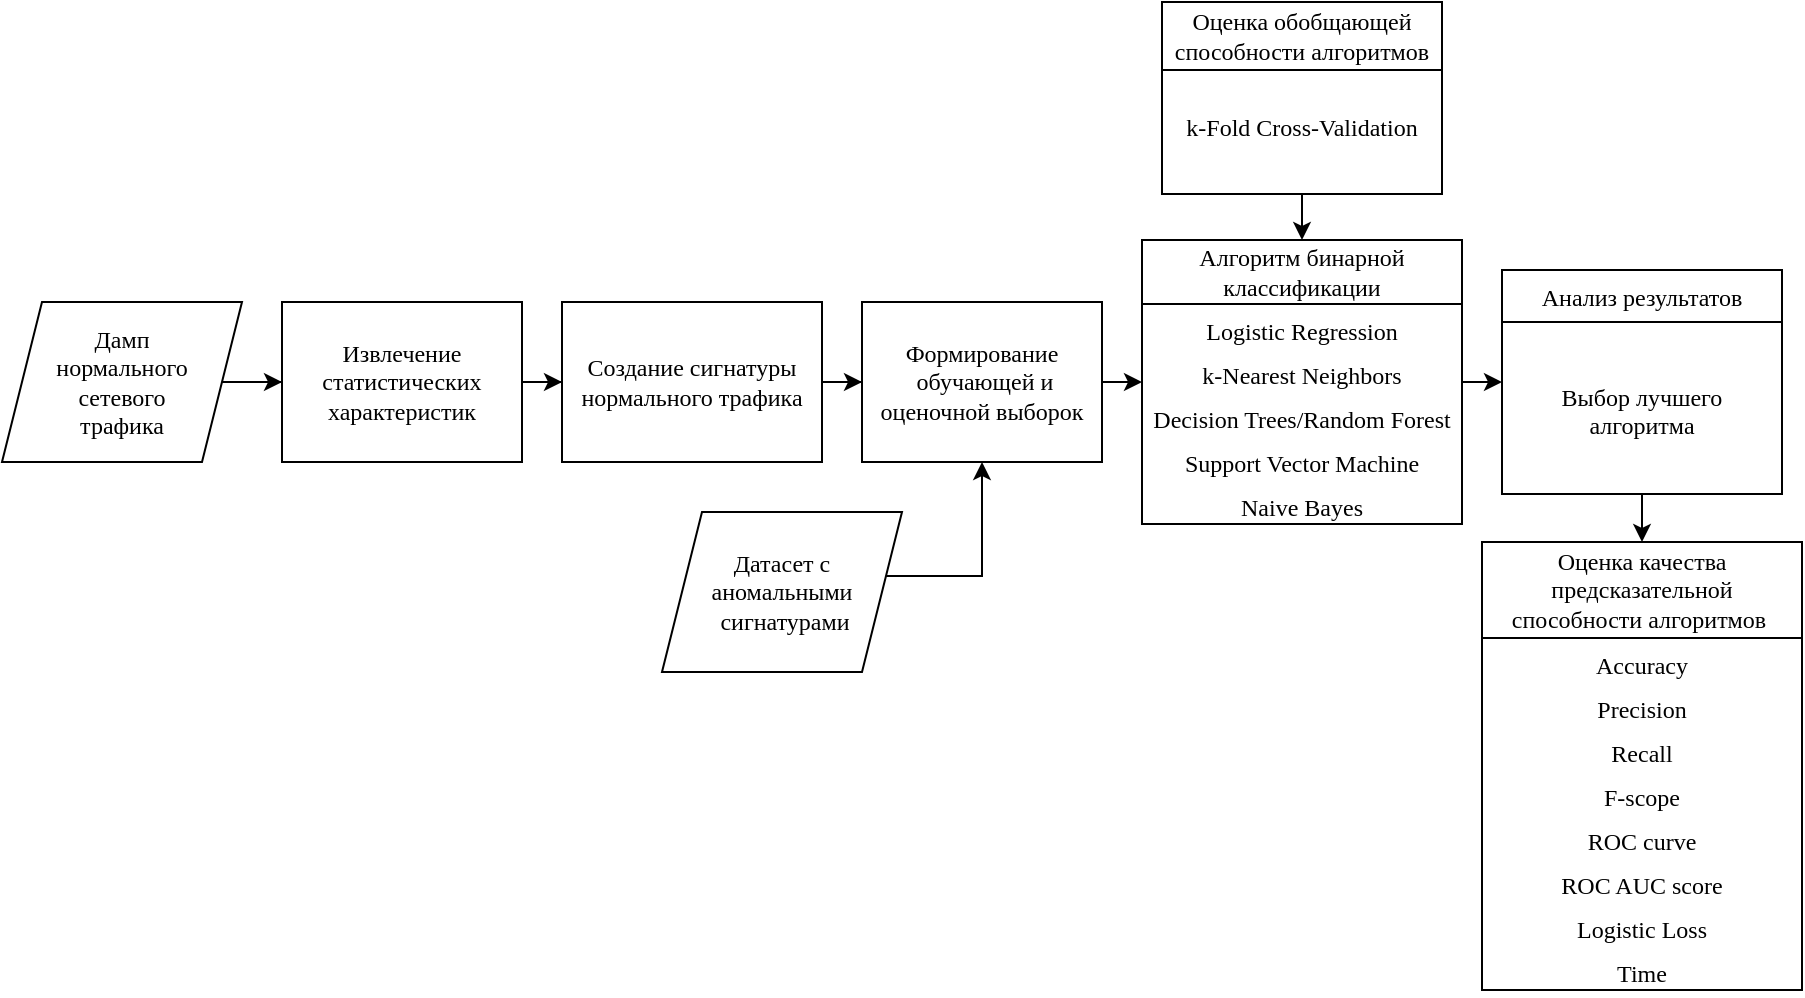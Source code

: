 <mxfile version="14.6.6" type="device" pages="2"><diagram id="DGTBNWo4RLYqFkZtOFa8" name="Page-1"><mxGraphModel dx="1038" dy="523" grid="1" gridSize="10" guides="1" tooltips="1" connect="1" arrows="1" fold="1" page="1" pageScale="1" pageWidth="827" pageHeight="1169" math="0" shadow="0"><root><mxCell id="0"/><mxCell id="1" parent="0"/><mxCell id="DqEvsfQPpHFTcFBO0of5-3" value="" style="edgeStyle=orthogonalEdgeStyle;rounded=0;orthogonalLoop=1;jettySize=auto;html=1;" parent="1" source="DqEvsfQPpHFTcFBO0of5-1" target="DqEvsfQPpHFTcFBO0of5-2" edge="1"><mxGeometry relative="1" as="geometry"/></mxCell><mxCell id="DqEvsfQPpHFTcFBO0of5-1" value="&lt;font face=&quot;Times New Roman&quot;&gt;Дамп &lt;br&gt;нормального &lt;br&gt;сетевого &lt;br&gt;трафика&lt;/font&gt;" style="shape=parallelogram;perimeter=parallelogramPerimeter;whiteSpace=wrap;html=1;fixedSize=1;" parent="1" vertex="1"><mxGeometry x="90" y="180" width="120" height="80" as="geometry"/></mxCell><mxCell id="DqEvsfQPpHFTcFBO0of5-5" value="" style="edgeStyle=orthogonalEdgeStyle;rounded=0;orthogonalLoop=1;jettySize=auto;html=1;" parent="1" source="DqEvsfQPpHFTcFBO0of5-2" target="DqEvsfQPpHFTcFBO0of5-4" edge="1"><mxGeometry relative="1" as="geometry"/></mxCell><mxCell id="DqEvsfQPpHFTcFBO0of5-2" value="&lt;span style=&quot;font-family: &amp;#34;times new roman&amp;#34;&quot;&gt;Извлечение статистических&lt;/span&gt;&lt;br style=&quot;font-family: &amp;#34;times new roman&amp;#34;&quot;&gt;&lt;span style=&quot;font-family: &amp;#34;times new roman&amp;#34;&quot;&gt;характеристик&lt;/span&gt;" style="rounded=0;whiteSpace=wrap;html=1;" parent="1" vertex="1"><mxGeometry x="230" y="180" width="120" height="80" as="geometry"/></mxCell><mxCell id="DqEvsfQPpHFTcFBO0of5-7" value="" style="edgeStyle=orthogonalEdgeStyle;rounded=0;orthogonalLoop=1;jettySize=auto;html=1;" parent="1" source="DqEvsfQPpHFTcFBO0of5-4" target="DqEvsfQPpHFTcFBO0of5-6" edge="1"><mxGeometry relative="1" as="geometry"/></mxCell><mxCell id="DqEvsfQPpHFTcFBO0of5-4" value="&lt;span style=&quot;font-family: &amp;#34;times new roman&amp;#34;&quot;&gt;Создание сигнатуры нормального трафика&lt;/span&gt;" style="rounded=0;whiteSpace=wrap;html=1;" parent="1" vertex="1"><mxGeometry x="370" y="180" width="130" height="80" as="geometry"/></mxCell><mxCell id="kuRrh3I432XYH6VGHdk0-19" style="edgeStyle=orthogonalEdgeStyle;rounded=0;orthogonalLoop=1;jettySize=auto;html=1;" edge="1" parent="1" source="DqEvsfQPpHFTcFBO0of5-6"><mxGeometry relative="1" as="geometry"><mxPoint x="660" y="220" as="targetPoint"/></mxGeometry></mxCell><mxCell id="DqEvsfQPpHFTcFBO0of5-6" value="&lt;font face=&quot;Times New Roman&quot;&gt;Формирование&lt;br&gt;&amp;nbsp;обучающей и оценочной выборок&lt;/font&gt;" style="rounded=0;whiteSpace=wrap;html=1;" parent="1" vertex="1"><mxGeometry x="520" y="180" width="120" height="80" as="geometry"/></mxCell><mxCell id="kuRrh3I432XYH6VGHdk0-21" style="edgeStyle=orthogonalEdgeStyle;rounded=0;orthogonalLoop=1;jettySize=auto;html=1;" edge="1" parent="1" source="DqEvsfQPpHFTcFBO0of5-9"><mxGeometry relative="1" as="geometry"><mxPoint x="840" y="220" as="targetPoint"/></mxGeometry></mxCell><mxCell id="DqEvsfQPpHFTcFBO0of5-9" value="Алгоритм бинарной классификации" style="swimlane;fontStyle=0;childLayout=stackLayout;horizontal=1;startSize=32;fillColor=none;horizontalStack=0;resizeParent=1;resizeParentMax=0;resizeLast=0;collapsible=1;marginBottom=0;fontFamily=Times New Roman;whiteSpace=wrap;" parent="1" vertex="1"><mxGeometry x="660" y="149" width="160" height="142" as="geometry"/></mxCell><mxCell id="DqEvsfQPpHFTcFBO0of5-10" value="Logistic Regression" style="text;strokeColor=none;fillColor=none;align=center;verticalAlign=top;spacingLeft=4;spacingRight=4;overflow=hidden;rotatable=0;points=[[0,0.5],[1,0.5]];portConstraint=eastwest;fontFamily=Times New Roman;" parent="DqEvsfQPpHFTcFBO0of5-9" vertex="1"><mxGeometry y="32" width="160" height="22" as="geometry"/></mxCell><mxCell id="DqEvsfQPpHFTcFBO0of5-11" value="k-Nearest Neighbors" style="text;strokeColor=none;fillColor=none;align=center;verticalAlign=top;spacingLeft=4;spacingRight=4;overflow=hidden;rotatable=0;points=[[0,0.5],[1,0.5]];portConstraint=eastwest;fontFamily=Times New Roman;" parent="DqEvsfQPpHFTcFBO0of5-9" vertex="1"><mxGeometry y="54" width="160" height="22" as="geometry"/></mxCell><mxCell id="DqEvsfQPpHFTcFBO0of5-12" value="Decision Trees/Random Forest" style="text;strokeColor=none;fillColor=none;align=center;verticalAlign=top;spacingLeft=4;spacingRight=4;overflow=hidden;rotatable=0;points=[[0,0.5],[1,0.5]];portConstraint=eastwest;fontFamily=Times New Roman;" parent="DqEvsfQPpHFTcFBO0of5-9" vertex="1"><mxGeometry y="76" width="160" height="22" as="geometry"/></mxCell><mxCell id="DqEvsfQPpHFTcFBO0of5-18" value="Support Vector Machine" style="text;strokeColor=none;fillColor=none;align=center;verticalAlign=top;spacingLeft=4;spacingRight=4;overflow=hidden;rotatable=0;points=[[0,0.5],[1,0.5]];portConstraint=eastwest;fontFamily=Times New Roman;" parent="DqEvsfQPpHFTcFBO0of5-9" vertex="1"><mxGeometry y="98" width="160" height="22" as="geometry"/></mxCell><mxCell id="DqEvsfQPpHFTcFBO0of5-19" value="Naive Bayes" style="text;strokeColor=none;fillColor=none;align=center;verticalAlign=top;spacingLeft=4;spacingRight=4;overflow=hidden;rotatable=0;points=[[0,0.5],[1,0.5]];portConstraint=eastwest;fontFamily=Times New Roman;" parent="DqEvsfQPpHFTcFBO0of5-9" vertex="1"><mxGeometry y="120" width="160" height="22" as="geometry"/></mxCell><mxCell id="kuRrh3I432XYH6VGHdk0-22" style="edgeStyle=orthogonalEdgeStyle;rounded=0;orthogonalLoop=1;jettySize=auto;html=1;entryX=0.5;entryY=0;entryDx=0;entryDy=0;" edge="1" parent="1" source="DqEvsfQPpHFTcFBO0of5-25" target="kuRrh3I432XYH6VGHdk0-6"><mxGeometry relative="1" as="geometry"/></mxCell><mxCell id="DqEvsfQPpHFTcFBO0of5-25" value="Анализ результатов" style="swimlane;fontStyle=0;childLayout=stackLayout;horizontal=1;startSize=26;fillColor=none;horizontalStack=0;resizeParent=1;resizeParentMax=0;resizeLast=0;collapsible=1;marginBottom=0;fontFamily=Times New Roman;" parent="1" vertex="1"><mxGeometry x="840" y="164" width="140" height="112" as="geometry"/></mxCell><mxCell id="DqEvsfQPpHFTcFBO0of5-26" value=" " style="text;strokeColor=none;fillColor=none;align=left;verticalAlign=top;spacingLeft=4;spacingRight=4;overflow=hidden;rotatable=0;points=[[0,0.5],[1,0.5]];portConstraint=eastwest;" parent="DqEvsfQPpHFTcFBO0of5-25" vertex="1"><mxGeometry y="26" width="140" height="24" as="geometry"/></mxCell><mxCell id="DqEvsfQPpHFTcFBO0of5-27" value="Выбор лучшего алгоритма" style="text;strokeColor=none;fillColor=none;align=center;verticalAlign=top;spacingLeft=4;spacingRight=4;overflow=hidden;rotatable=0;points=[[0,0.5],[1,0.5]];portConstraint=eastwest;whiteSpace=wrap;fontFamily=Times New Roman;" parent="DqEvsfQPpHFTcFBO0of5-25" vertex="1"><mxGeometry y="50" width="140" height="38" as="geometry"/></mxCell><mxCell id="DqEvsfQPpHFTcFBO0of5-28" value=" " style="text;strokeColor=none;fillColor=none;align=left;verticalAlign=top;spacingLeft=4;spacingRight=4;overflow=hidden;rotatable=0;points=[[0,0.5],[1,0.5]];portConstraint=eastwest;" parent="DqEvsfQPpHFTcFBO0of5-25" vertex="1"><mxGeometry y="88" width="140" height="24" as="geometry"/></mxCell><mxCell id="evLhqN8IYcDCkMjqsWbk-2" style="edgeStyle=orthogonalEdgeStyle;rounded=0;orthogonalLoop=1;jettySize=auto;html=1;entryX=0.5;entryY=1;entryDx=0;entryDy=0;exitX=1;exitY=0.5;exitDx=0;exitDy=0;" parent="1" source="evLhqN8IYcDCkMjqsWbk-1" target="DqEvsfQPpHFTcFBO0of5-6" edge="1"><mxGeometry relative="1" as="geometry"><Array as="points"><mxPoint x="580" y="317"/></Array></mxGeometry></mxCell><mxCell id="evLhqN8IYcDCkMjqsWbk-1" value="&lt;font face=&quot;Times New Roman&quot;&gt;Датасет с &lt;br&gt;аномальными&lt;br&gt;&amp;nbsp;сигнатурами&lt;/font&gt;" style="shape=parallelogram;perimeter=parallelogramPerimeter;whiteSpace=wrap;html=1;fixedSize=1;sketch=0;" parent="1" vertex="1"><mxGeometry x="420" y="285" width="120" height="80" as="geometry"/></mxCell><mxCell id="kuRrh3I432XYH6VGHdk0-12" style="edgeStyle=orthogonalEdgeStyle;rounded=0;orthogonalLoop=1;jettySize=auto;html=1;entryX=0.5;entryY=0;entryDx=0;entryDy=0;" edge="1" parent="1" source="kuRrh3I432XYH6VGHdk0-2" target="DqEvsfQPpHFTcFBO0of5-9"><mxGeometry relative="1" as="geometry"/></mxCell><mxCell id="kuRrh3I432XYH6VGHdk0-2" value="Оценка обобщающей способности алгоритмов" style="swimlane;fontStyle=0;childLayout=stackLayout;horizontal=1;startSize=34;fillColor=none;horizontalStack=0;resizeParent=1;resizeParentMax=0;resizeLast=0;collapsible=1;marginBottom=0;fontFamily=Times New Roman;whiteSpace=wrap;" vertex="1" parent="1"><mxGeometry x="670" y="30" width="140" height="96" as="geometry"/></mxCell><mxCell id="kuRrh3I432XYH6VGHdk0-3" value=" " style="text;strokeColor=none;fillColor=none;align=left;verticalAlign=top;spacingLeft=4;spacingRight=4;overflow=hidden;rotatable=0;points=[[0,0.5],[1,0.5]];portConstraint=eastwest;" vertex="1" parent="kuRrh3I432XYH6VGHdk0-2"><mxGeometry y="34" width="140" height="15" as="geometry"/></mxCell><mxCell id="kuRrh3I432XYH6VGHdk0-4" value="k-Fold Cross-Validation" style="text;strokeColor=none;fillColor=none;align=center;verticalAlign=top;spacingLeft=4;spacingRight=4;overflow=hidden;rotatable=0;points=[[0,0.5],[1,0.5]];portConstraint=eastwest;whiteSpace=wrap;fontFamily=Times New Roman;" vertex="1" parent="kuRrh3I432XYH6VGHdk0-2"><mxGeometry y="49" width="140" height="32" as="geometry"/></mxCell><mxCell id="kuRrh3I432XYH6VGHdk0-5" value=" " style="text;strokeColor=none;fillColor=none;align=left;verticalAlign=top;spacingLeft=4;spacingRight=4;overflow=hidden;rotatable=0;points=[[0,0.5],[1,0.5]];portConstraint=eastwest;" vertex="1" parent="kuRrh3I432XYH6VGHdk0-2"><mxGeometry y="81" width="140" height="15" as="geometry"/></mxCell><mxCell id="kuRrh3I432XYH6VGHdk0-6" value="Оценка качества предсказательной способности алгоритмов " style="swimlane;fontStyle=0;childLayout=stackLayout;horizontal=1;startSize=48;fillColor=none;horizontalStack=0;resizeParent=1;resizeParentMax=0;resizeLast=0;collapsible=1;marginBottom=0;fontFamily=Times New Roman;whiteSpace=wrap;" vertex="1" parent="1"><mxGeometry x="830" y="300" width="160" height="224" as="geometry"/></mxCell><mxCell id="kuRrh3I432XYH6VGHdk0-7" value="Accuracy" style="text;strokeColor=none;fillColor=none;align=center;verticalAlign=top;spacingLeft=4;spacingRight=4;overflow=hidden;rotatable=0;points=[[0,0.5],[1,0.5]];portConstraint=eastwest;fontFamily=Times New Roman;" vertex="1" parent="kuRrh3I432XYH6VGHdk0-6"><mxGeometry y="48" width="160" height="22" as="geometry"/></mxCell><mxCell id="kuRrh3I432XYH6VGHdk0-8" value="Precision" style="text;strokeColor=none;fillColor=none;align=center;verticalAlign=top;spacingLeft=4;spacingRight=4;overflow=hidden;rotatable=0;points=[[0,0.5],[1,0.5]];portConstraint=eastwest;fontFamily=Times New Roman;" vertex="1" parent="kuRrh3I432XYH6VGHdk0-6"><mxGeometry y="70" width="160" height="22" as="geometry"/></mxCell><mxCell id="kuRrh3I432XYH6VGHdk0-13" value="Recall" style="text;strokeColor=none;fillColor=none;align=center;verticalAlign=top;spacingLeft=4;spacingRight=4;overflow=hidden;rotatable=0;points=[[0,0.5],[1,0.5]];portConstraint=eastwest;fontFamily=Times New Roman;" vertex="1" parent="kuRrh3I432XYH6VGHdk0-6"><mxGeometry y="92" width="160" height="22" as="geometry"/></mxCell><mxCell id="kuRrh3I432XYH6VGHdk0-9" value="F-scope" style="text;strokeColor=none;fillColor=none;align=center;verticalAlign=top;spacingLeft=4;spacingRight=4;overflow=hidden;rotatable=0;points=[[0,0.5],[1,0.5]];portConstraint=eastwest;fontFamily=Times New Roman;" vertex="1" parent="kuRrh3I432XYH6VGHdk0-6"><mxGeometry y="114" width="160" height="22" as="geometry"/></mxCell><mxCell id="kuRrh3I432XYH6VGHdk0-14" value="ROC curve" style="text;strokeColor=none;fillColor=none;align=center;verticalAlign=top;spacingLeft=4;spacingRight=4;overflow=hidden;rotatable=0;points=[[0,0.5],[1,0.5]];portConstraint=eastwest;fontFamily=Times New Roman;" vertex="1" parent="kuRrh3I432XYH6VGHdk0-6"><mxGeometry y="136" width="160" height="22" as="geometry"/></mxCell><mxCell id="kuRrh3I432XYH6VGHdk0-10" value="ROC AUC score" style="text;strokeColor=none;fillColor=none;align=center;verticalAlign=top;spacingLeft=4;spacingRight=4;overflow=hidden;rotatable=0;points=[[0,0.5],[1,0.5]];portConstraint=eastwest;fontFamily=Times New Roman;" vertex="1" parent="kuRrh3I432XYH6VGHdk0-6"><mxGeometry y="158" width="160" height="22" as="geometry"/></mxCell><mxCell id="kuRrh3I432XYH6VGHdk0-15" value="Logistic Loss" style="text;strokeColor=none;fillColor=none;align=center;verticalAlign=top;spacingLeft=4;spacingRight=4;overflow=hidden;rotatable=0;points=[[0,0.5],[1,0.5]];portConstraint=eastwest;fontFamily=Times New Roman;" vertex="1" parent="kuRrh3I432XYH6VGHdk0-6"><mxGeometry y="180" width="160" height="22" as="geometry"/></mxCell><mxCell id="kuRrh3I432XYH6VGHdk0-11" value="Time" style="text;strokeColor=none;fillColor=none;align=center;verticalAlign=top;spacingLeft=4;spacingRight=4;overflow=hidden;rotatable=0;points=[[0,0.5],[1,0.5]];portConstraint=eastwest;fontFamily=Times New Roman;" vertex="1" parent="kuRrh3I432XYH6VGHdk0-6"><mxGeometry y="202" width="160" height="22" as="geometry"/></mxCell></root></mxGraphModel></diagram><diagram id="PeG60kQvoSIcS7eJox-B" name="Page-2"><mxGraphModel dx="1865" dy="523" grid="1" gridSize="10" guides="1" tooltips="1" connect="1" arrows="1" fold="1" page="1" pageScale="1" pageWidth="827" pageHeight="1169" math="0" shadow="0"><root><mxCell id="oXI3nQJrWIo5w9jbXA_6-0"/><mxCell id="oXI3nQJrWIo5w9jbXA_6-1" parent="oXI3nQJrWIo5w9jbXA_6-0"/><mxCell id="uM2ZnyjCh-apoXMknkpw-0" value="" style="edgeStyle=orthogonalEdgeStyle;rounded=0;orthogonalLoop=1;jettySize=auto;html=1;" parent="oXI3nQJrWIo5w9jbXA_6-1" source="uM2ZnyjCh-apoXMknkpw-1" target="uM2ZnyjCh-apoXMknkpw-3" edge="1"><mxGeometry relative="1" as="geometry"/></mxCell><mxCell id="uM2ZnyjCh-apoXMknkpw-1" value="&lt;font face=&quot;Times New Roman&quot;&gt;Дамп &lt;br&gt;нормального &lt;br&gt;сетевого &lt;br&gt;трафика&lt;/font&gt;" style="shape=parallelogram;perimeter=parallelogramPerimeter;whiteSpace=wrap;html=1;fixedSize=1;" parent="oXI3nQJrWIo5w9jbXA_6-1" vertex="1"><mxGeometry x="-60" y="180" width="120" height="80" as="geometry"/></mxCell><mxCell id="19vQkPfqHRNfjy6SlN6Z-1" style="edgeStyle=orthogonalEdgeStyle;rounded=0;orthogonalLoop=1;jettySize=auto;html=1;entryX=0;entryY=0.5;entryDx=0;entryDy=0;" edge="1" parent="oXI3nQJrWIo5w9jbXA_6-1" source="uM2ZnyjCh-apoXMknkpw-3" target="19vQkPfqHRNfjy6SlN6Z-0"><mxGeometry relative="1" as="geometry"/></mxCell><mxCell id="uM2ZnyjCh-apoXMknkpw-3" value="&lt;font face=&quot;Times New Roman&quot;&gt;Извлечение статистических &lt;br&gt;характеристик&lt;br&gt;&lt;/font&gt;" style="rounded=0;whiteSpace=wrap;html=1;" parent="oXI3nQJrWIo5w9jbXA_6-1" vertex="1"><mxGeometry x="80" y="180" width="130" height="80" as="geometry"/></mxCell><mxCell id="19vQkPfqHRNfjy6SlN6Z-4" style="edgeStyle=orthogonalEdgeStyle;rounded=0;orthogonalLoop=1;jettySize=auto;html=1;entryX=0.007;entryY=0.333;entryDx=0;entryDy=0;entryPerimeter=0;" edge="1" parent="oXI3nQJrWIo5w9jbXA_6-1" source="uM2ZnyjCh-apoXMknkpw-5" target="uM2ZnyjCh-apoXMknkpw-17"><mxGeometry relative="1" as="geometry"/></mxCell><mxCell id="uM2ZnyjCh-apoXMknkpw-5" value="&lt;font face=&quot;Times New Roman&quot;&gt;Нормализация характеристик нормального трафика&lt;/font&gt;" style="rounded=0;whiteSpace=wrap;html=1;" parent="oXI3nQJrWIo5w9jbXA_6-1" vertex="1"><mxGeometry x="380" y="180" width="130" height="80" as="geometry"/></mxCell><mxCell id="FzWlD_s6ejAUy_7Q1P_I-1" style="edgeStyle=orthogonalEdgeStyle;rounded=0;orthogonalLoop=1;jettySize=auto;html=1;entryX=0;entryY=0.5;entryDx=0;entryDy=0;" edge="1" parent="oXI3nQJrWIo5w9jbXA_6-1" source="uM2ZnyjCh-apoXMknkpw-15" target="uM2ZnyjCh-apoXMknkpw-20"><mxGeometry relative="1" as="geometry"/></mxCell><mxCell id="uM2ZnyjCh-apoXMknkpw-15" value="Формирование аномального трафика" style="swimlane;fontStyle=0;childLayout=stackLayout;horizontal=1;startSize=33;fillColor=none;horizontalStack=0;resizeParent=1;resizeParentMax=0;resizeLast=0;collapsible=1;marginBottom=0;fontFamily=Times New Roman;whiteSpace=wrap;" parent="oXI3nQJrWIo5w9jbXA_6-1" vertex="1"><mxGeometry x="530" y="140" width="140" height="161" as="geometry"/></mxCell><mxCell id="uM2ZnyjCh-apoXMknkpw-16" value=" " style="text;strokeColor=none;fillColor=none;align=left;verticalAlign=top;spacingLeft=4;spacingRight=4;overflow=hidden;rotatable=0;points=[[0,0.5],[1,0.5]];portConstraint=eastwest;" parent="uM2ZnyjCh-apoXMknkpw-15" vertex="1"><mxGeometry y="33" width="140" height="15" as="geometry"/></mxCell><mxCell id="uM2ZnyjCh-apoXMknkpw-17" value="Внесение искажений в нормальное распределение характеристик с целью моделирования атаки DDoS" style="text;strokeColor=none;fillColor=none;align=center;verticalAlign=top;spacingLeft=4;spacingRight=4;overflow=hidden;rotatable=0;points=[[0,0.5],[1,0.5]];portConstraint=eastwest;whiteSpace=wrap;fontFamily=Times New Roman;" parent="uM2ZnyjCh-apoXMknkpw-15" vertex="1"><mxGeometry y="48" width="140" height="98" as="geometry"/></mxCell><mxCell id="uM2ZnyjCh-apoXMknkpw-18" value=" " style="text;strokeColor=none;fillColor=none;align=left;verticalAlign=top;spacingLeft=4;spacingRight=4;overflow=hidden;rotatable=0;points=[[0,0.5],[1,0.5]];portConstraint=eastwest;" parent="uM2ZnyjCh-apoXMknkpw-15" vertex="1"><mxGeometry y="146" width="140" height="15" as="geometry"/></mxCell><mxCell id="uM2ZnyjCh-apoXMknkpw-20" value="&lt;font face=&quot;Times New Roman&quot;&gt;Датасет с &lt;br&gt;аномальными&lt;br&gt;&amp;nbsp;сигнатурами&lt;/font&gt;" style="shape=parallelogram;perimeter=parallelogramPerimeter;whiteSpace=wrap;html=1;fixedSize=1;sketch=0;" parent="oXI3nQJrWIo5w9jbXA_6-1" vertex="1"><mxGeometry x="690" y="180" width="120" height="80" as="geometry"/></mxCell><mxCell id="19vQkPfqHRNfjy6SlN6Z-2" style="edgeStyle=orthogonalEdgeStyle;rounded=0;orthogonalLoop=1;jettySize=auto;html=1;entryX=0;entryY=0.5;entryDx=0;entryDy=0;" edge="1" parent="oXI3nQJrWIo5w9jbXA_6-1" source="19vQkPfqHRNfjy6SlN6Z-0" target="uM2ZnyjCh-apoXMknkpw-5"><mxGeometry relative="1" as="geometry"/></mxCell><mxCell id="19vQkPfqHRNfjy6SlN6Z-0" value="&lt;span style=&quot;font-family: &amp;#34;times new roman&amp;#34;&quot;&gt;Создание сигнатуры нормального трафика&lt;/span&gt;" style="rounded=0;whiteSpace=wrap;html=1;" vertex="1" parent="oXI3nQJrWIo5w9jbXA_6-1"><mxGeometry x="230" y="180" width="130" height="80" as="geometry"/></mxCell></root></mxGraphModel></diagram></mxfile>